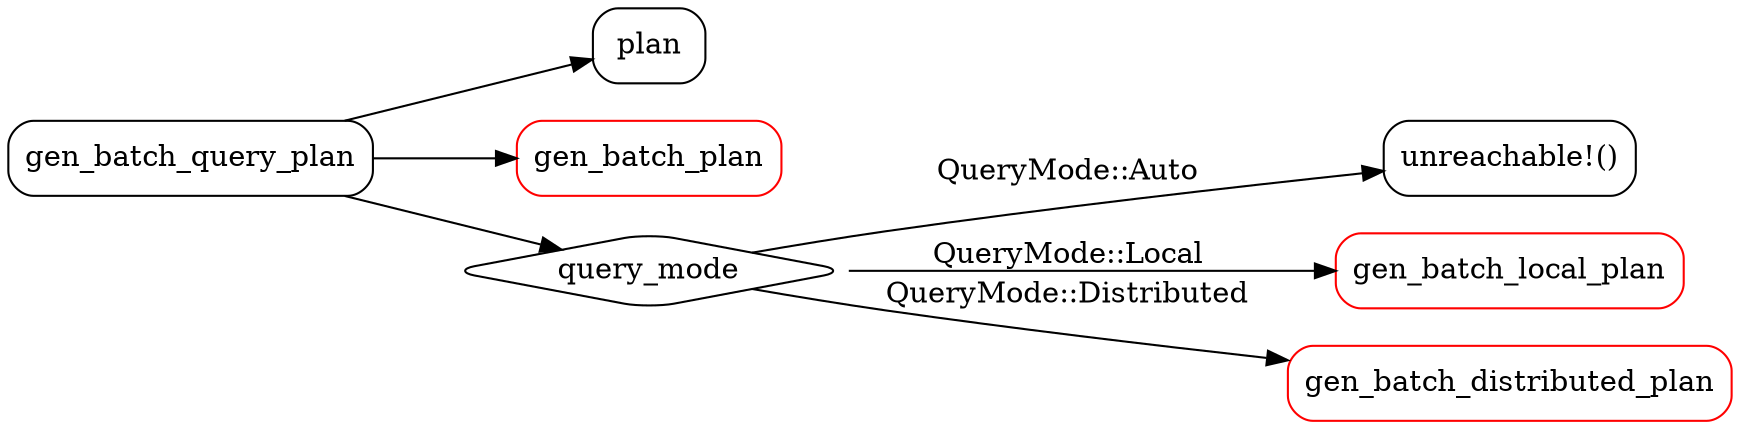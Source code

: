 digraph {
    node [shape=box; style=rounded];

    newrank=true;
    rankdir=LR;  

    gen_batch_query_plan -> {
        plan;
        gen_batch_plan[label="gen_batch_plan";color=red];
        query_mode;
    };
    
    query_mode [shape=diamond];

    query_mode -> "unreachable!()"[label="QueryMode::Auto"];
    query_mode -> gen_batch_local_plan[label="QueryMode::Local";];
    query_mode -> gen_batch_distributed_plan[label="QueryMode::Distributed";]; 

    gen_batch_local_plan[color=red];
    gen_batch_distributed_plan[color=red];

}